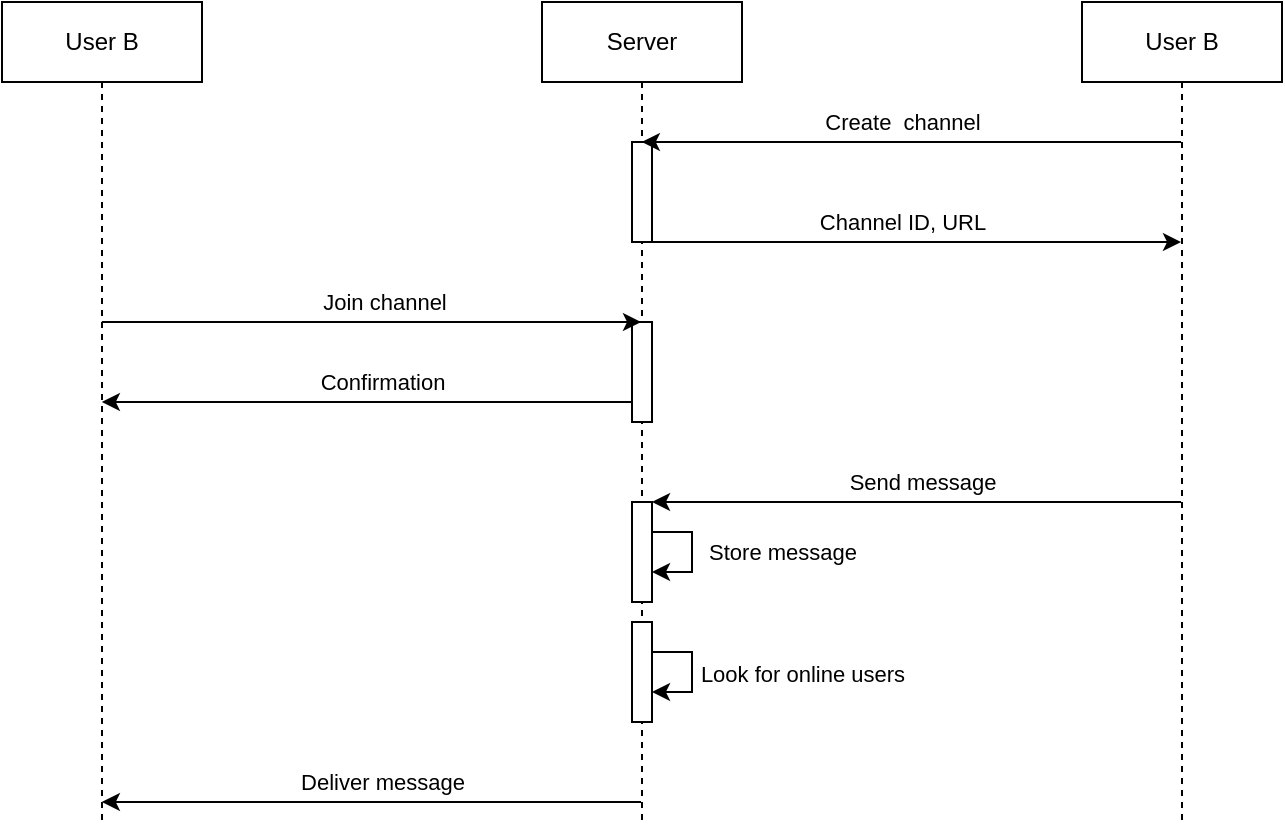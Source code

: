 <mxfile version="21.6.8" type="device">
  <diagram name="Page-1" id="2YBvvXClWsGukQMizWep">
    <mxGraphModel dx="711" dy="666" grid="1" gridSize="10" guides="1" tooltips="1" connect="1" arrows="1" fold="1" page="1" pageScale="1" pageWidth="850" pageHeight="1100" math="0" shadow="0">
      <root>
        <mxCell id="0" />
        <mxCell id="1" parent="0" />
        <mxCell id="PNox6Mp_I74gNw8-g8A--46" style="edgeStyle=elbowEdgeStyle;rounded=0;orthogonalLoop=1;jettySize=auto;html=1;elbow=vertical;curved=0;" edge="1" parent="1">
          <mxGeometry relative="1" as="geometry">
            <mxPoint x="369.5" y="439.997" as="sourcePoint" />
            <mxPoint x="99.929" y="439.997" as="targetPoint" />
          </mxGeometry>
        </mxCell>
        <mxCell id="PNox6Mp_I74gNw8-g8A--47" value="Deliver message" style="edgeLabel;html=1;align=center;verticalAlign=middle;resizable=0;points=[];" vertex="1" connectable="0" parent="PNox6Mp_I74gNw8-g8A--46">
          <mxGeometry x="0.271" y="1" relative="1" as="geometry">
            <mxPoint x="42" y="-11" as="offset" />
          </mxGeometry>
        </mxCell>
        <mxCell id="aM9ryv3xv72pqoxQDRHE-5" value="Server" style="shape=umlLifeline;perimeter=lifelinePerimeter;whiteSpace=wrap;html=1;container=0;dropTarget=0;collapsible=0;recursiveResize=0;outlineConnect=0;portConstraint=eastwest;newEdgeStyle={&quot;edgeStyle&quot;:&quot;elbowEdgeStyle&quot;,&quot;elbow&quot;:&quot;vertical&quot;,&quot;curved&quot;:0,&quot;rounded&quot;:0};" parent="1" vertex="1">
          <mxGeometry x="320" y="40" width="100" height="410" as="geometry" />
        </mxCell>
        <mxCell id="utTdj1UosDu_W4fkK-_m-24" value="" style="html=1;points=[];perimeter=orthogonalPerimeter;outlineConnect=0;targetShapes=umlLifeline;portConstraint=eastwest;newEdgeStyle={&quot;edgeStyle&quot;:&quot;elbowEdgeStyle&quot;,&quot;elbow&quot;:&quot;vertical&quot;,&quot;curved&quot;:0,&quot;rounded&quot;:0};" parent="aM9ryv3xv72pqoxQDRHE-5" vertex="1">
          <mxGeometry x="45" y="160" width="10" height="50" as="geometry" />
        </mxCell>
        <mxCell id="PNox6Mp_I74gNw8-g8A--16" value="" style="html=1;points=[];perimeter=orthogonalPerimeter;outlineConnect=0;targetShapes=umlLifeline;portConstraint=eastwest;newEdgeStyle={&quot;edgeStyle&quot;:&quot;elbowEdgeStyle&quot;,&quot;elbow&quot;:&quot;vertical&quot;,&quot;curved&quot;:0,&quot;rounded&quot;:0};" vertex="1" parent="aM9ryv3xv72pqoxQDRHE-5">
          <mxGeometry x="45" y="250" width="10" height="50" as="geometry" />
        </mxCell>
        <mxCell id="PNox6Mp_I74gNw8-g8A--28" value="" style="html=1;points=[];perimeter=orthogonalPerimeter;outlineConnect=0;targetShapes=umlLifeline;portConstraint=eastwest;newEdgeStyle={&quot;edgeStyle&quot;:&quot;elbowEdgeStyle&quot;,&quot;elbow&quot;:&quot;vertical&quot;,&quot;curved&quot;:0,&quot;rounded&quot;:0};" vertex="1" parent="aM9ryv3xv72pqoxQDRHE-5">
          <mxGeometry x="45" y="70" width="10" height="50" as="geometry" />
        </mxCell>
        <mxCell id="PNox6Mp_I74gNw8-g8A--39" style="edgeStyle=elbowEdgeStyle;rounded=0;orthogonalLoop=1;jettySize=auto;html=1;elbow=vertical;curved=0;" edge="1" parent="aM9ryv3xv72pqoxQDRHE-5" source="PNox6Mp_I74gNw8-g8A--16" target="PNox6Mp_I74gNw8-g8A--16">
          <mxGeometry relative="1" as="geometry" />
        </mxCell>
        <mxCell id="PNox6Mp_I74gNw8-g8A--40" value="Store message" style="edgeLabel;html=1;align=center;verticalAlign=middle;resizable=0;points=[];" vertex="1" connectable="0" parent="PNox6Mp_I74gNw8-g8A--39">
          <mxGeometry x="-0.262" y="-1" relative="1" as="geometry">
            <mxPoint x="46" y="8" as="offset" />
          </mxGeometry>
        </mxCell>
        <mxCell id="PNox6Mp_I74gNw8-g8A--42" value="" style="html=1;points=[];perimeter=orthogonalPerimeter;outlineConnect=0;targetShapes=umlLifeline;portConstraint=eastwest;newEdgeStyle={&quot;edgeStyle&quot;:&quot;elbowEdgeStyle&quot;,&quot;elbow&quot;:&quot;vertical&quot;,&quot;curved&quot;:0,&quot;rounded&quot;:0};" vertex="1" parent="aM9ryv3xv72pqoxQDRHE-5">
          <mxGeometry x="45" y="310" width="10" height="50" as="geometry" />
        </mxCell>
        <mxCell id="PNox6Mp_I74gNw8-g8A--43" style="edgeStyle=elbowEdgeStyle;rounded=0;orthogonalLoop=1;jettySize=auto;html=1;elbow=vertical;curved=0;" edge="1" parent="aM9ryv3xv72pqoxQDRHE-5" source="PNox6Mp_I74gNw8-g8A--42" target="PNox6Mp_I74gNw8-g8A--42">
          <mxGeometry relative="1" as="geometry" />
        </mxCell>
        <mxCell id="PNox6Mp_I74gNw8-g8A--44" value="Look for online users" style="edgeLabel;html=1;align=center;verticalAlign=middle;resizable=0;points=[];" vertex="1" connectable="0" parent="PNox6Mp_I74gNw8-g8A--43">
          <mxGeometry x="-0.09" y="1" relative="1" as="geometry">
            <mxPoint x="54" y="3" as="offset" />
          </mxGeometry>
        </mxCell>
        <mxCell id="PNox6Mp_I74gNw8-g8A--29" style="edgeStyle=elbowEdgeStyle;rounded=0;orthogonalLoop=1;jettySize=auto;html=1;elbow=vertical;curved=0;" edge="1" parent="1">
          <mxGeometry relative="1" as="geometry">
            <mxPoint x="639.5" y="109.996" as="sourcePoint" />
            <mxPoint x="369.929" y="109.996" as="targetPoint" />
          </mxGeometry>
        </mxCell>
        <mxCell id="PNox6Mp_I74gNw8-g8A--30" value="Create&amp;nbsp; channel" style="edgeLabel;html=1;align=center;verticalAlign=middle;resizable=0;points=[];" vertex="1" connectable="0" parent="PNox6Mp_I74gNw8-g8A--29">
          <mxGeometry x="0.15" y="-1" relative="1" as="geometry">
            <mxPoint x="15" y="-9" as="offset" />
          </mxGeometry>
        </mxCell>
        <mxCell id="PNox6Mp_I74gNw8-g8A--37" style="edgeStyle=elbowEdgeStyle;rounded=0;orthogonalLoop=1;jettySize=auto;html=1;elbow=vertical;curved=0;" edge="1" parent="1">
          <mxGeometry relative="1" as="geometry">
            <mxPoint x="639.5" y="289.996" as="sourcePoint" />
            <mxPoint x="375" y="289.996" as="targetPoint" />
          </mxGeometry>
        </mxCell>
        <mxCell id="PNox6Mp_I74gNw8-g8A--38" value="Send message" style="edgeLabel;html=1;align=center;verticalAlign=middle;resizable=0;points=[];" vertex="1" connectable="0" parent="PNox6Mp_I74gNw8-g8A--37">
          <mxGeometry x="0.224" y="1" relative="1" as="geometry">
            <mxPoint x="32" y="-11" as="offset" />
          </mxGeometry>
        </mxCell>
        <mxCell id="utTdj1UosDu_W4fkK-_m-1" value="User B" style="shape=umlLifeline;perimeter=lifelinePerimeter;whiteSpace=wrap;html=1;container=0;dropTarget=0;collapsible=0;recursiveResize=0;outlineConnect=0;portConstraint=eastwest;newEdgeStyle={&quot;edgeStyle&quot;:&quot;elbowEdgeStyle&quot;,&quot;elbow&quot;:&quot;vertical&quot;,&quot;curved&quot;:0,&quot;rounded&quot;:0};" parent="1" vertex="1">
          <mxGeometry x="590" y="40" width="100" height="410" as="geometry" />
        </mxCell>
        <mxCell id="PNox6Mp_I74gNw8-g8A--33" style="edgeStyle=elbowEdgeStyle;rounded=0;orthogonalLoop=1;jettySize=auto;html=1;elbow=horizontal;curved=0;" edge="1" parent="1">
          <mxGeometry relative="1" as="geometry">
            <mxPoint x="99.929" y="199.996" as="sourcePoint" />
            <mxPoint x="369.5" y="199.996" as="targetPoint" />
          </mxGeometry>
        </mxCell>
        <mxCell id="PNox6Mp_I74gNw8-g8A--34" value="Join channel" style="edgeLabel;html=1;align=center;verticalAlign=middle;resizable=0;points=[];" vertex="1" connectable="0" parent="PNox6Mp_I74gNw8-g8A--33">
          <mxGeometry x="-0.055" relative="1" as="geometry">
            <mxPoint x="13" y="-10" as="offset" />
          </mxGeometry>
        </mxCell>
        <mxCell id="PNox6Mp_I74gNw8-g8A--1" value="User B" style="shape=umlLifeline;perimeter=lifelinePerimeter;whiteSpace=wrap;html=1;container=0;dropTarget=0;collapsible=0;recursiveResize=0;outlineConnect=0;portConstraint=eastwest;newEdgeStyle={&quot;edgeStyle&quot;:&quot;elbowEdgeStyle&quot;,&quot;elbow&quot;:&quot;vertical&quot;,&quot;curved&quot;:0,&quot;rounded&quot;:0};" vertex="1" parent="1">
          <mxGeometry x="50" y="40" width="100" height="410" as="geometry" />
        </mxCell>
        <mxCell id="PNox6Mp_I74gNw8-g8A--31" style="edgeStyle=elbowEdgeStyle;rounded=0;orthogonalLoop=1;jettySize=auto;html=1;elbow=vertical;curved=0;" edge="1" parent="1">
          <mxGeometry relative="1" as="geometry">
            <mxPoint x="375" y="160.003" as="sourcePoint" />
            <mxPoint x="639.5" y="160.003" as="targetPoint" />
          </mxGeometry>
        </mxCell>
        <mxCell id="PNox6Mp_I74gNw8-g8A--32" value="Channel ID, URL" style="edgeLabel;html=1;align=center;verticalAlign=middle;resizable=0;points=[];" vertex="1" connectable="0" parent="PNox6Mp_I74gNw8-g8A--31">
          <mxGeometry x="-0.159" y="1" relative="1" as="geometry">
            <mxPoint x="14" y="-9" as="offset" />
          </mxGeometry>
        </mxCell>
        <mxCell id="PNox6Mp_I74gNw8-g8A--35" style="edgeStyle=elbowEdgeStyle;rounded=0;orthogonalLoop=1;jettySize=auto;html=1;elbow=vertical;curved=0;" edge="1" parent="1">
          <mxGeometry relative="1" as="geometry">
            <mxPoint x="365" y="239.997" as="sourcePoint" />
            <mxPoint x="99.929" y="239.997" as="targetPoint" />
          </mxGeometry>
        </mxCell>
        <mxCell id="PNox6Mp_I74gNw8-g8A--36" value="Confirmation" style="edgeLabel;html=1;align=center;verticalAlign=middle;resizable=0;points=[];" vertex="1" connectable="0" parent="PNox6Mp_I74gNw8-g8A--35">
          <mxGeometry x="0.263" y="1" relative="1" as="geometry">
            <mxPoint x="42" y="-11" as="offset" />
          </mxGeometry>
        </mxCell>
      </root>
    </mxGraphModel>
  </diagram>
</mxfile>

